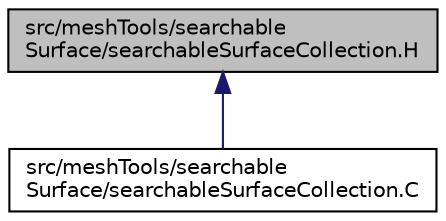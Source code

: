 digraph "src/meshTools/searchableSurface/searchableSurfaceCollection.H"
{
  bgcolor="transparent";
  edge [fontname="Helvetica",fontsize="10",labelfontname="Helvetica",labelfontsize="10"];
  node [fontname="Helvetica",fontsize="10",shape=record];
  Node245 [label="src/meshTools/searchable\lSurface/searchableSurfaceCollection.H",height=0.2,width=0.4,color="black", fillcolor="grey75", style="filled", fontcolor="black"];
  Node245 -> Node246 [dir="back",color="midnightblue",fontsize="10",style="solid",fontname="Helvetica"];
  Node246 [label="src/meshTools/searchable\lSurface/searchableSurfaceCollection.C",height=0.2,width=0.4,color="black",URL="$a08516.html"];
}
